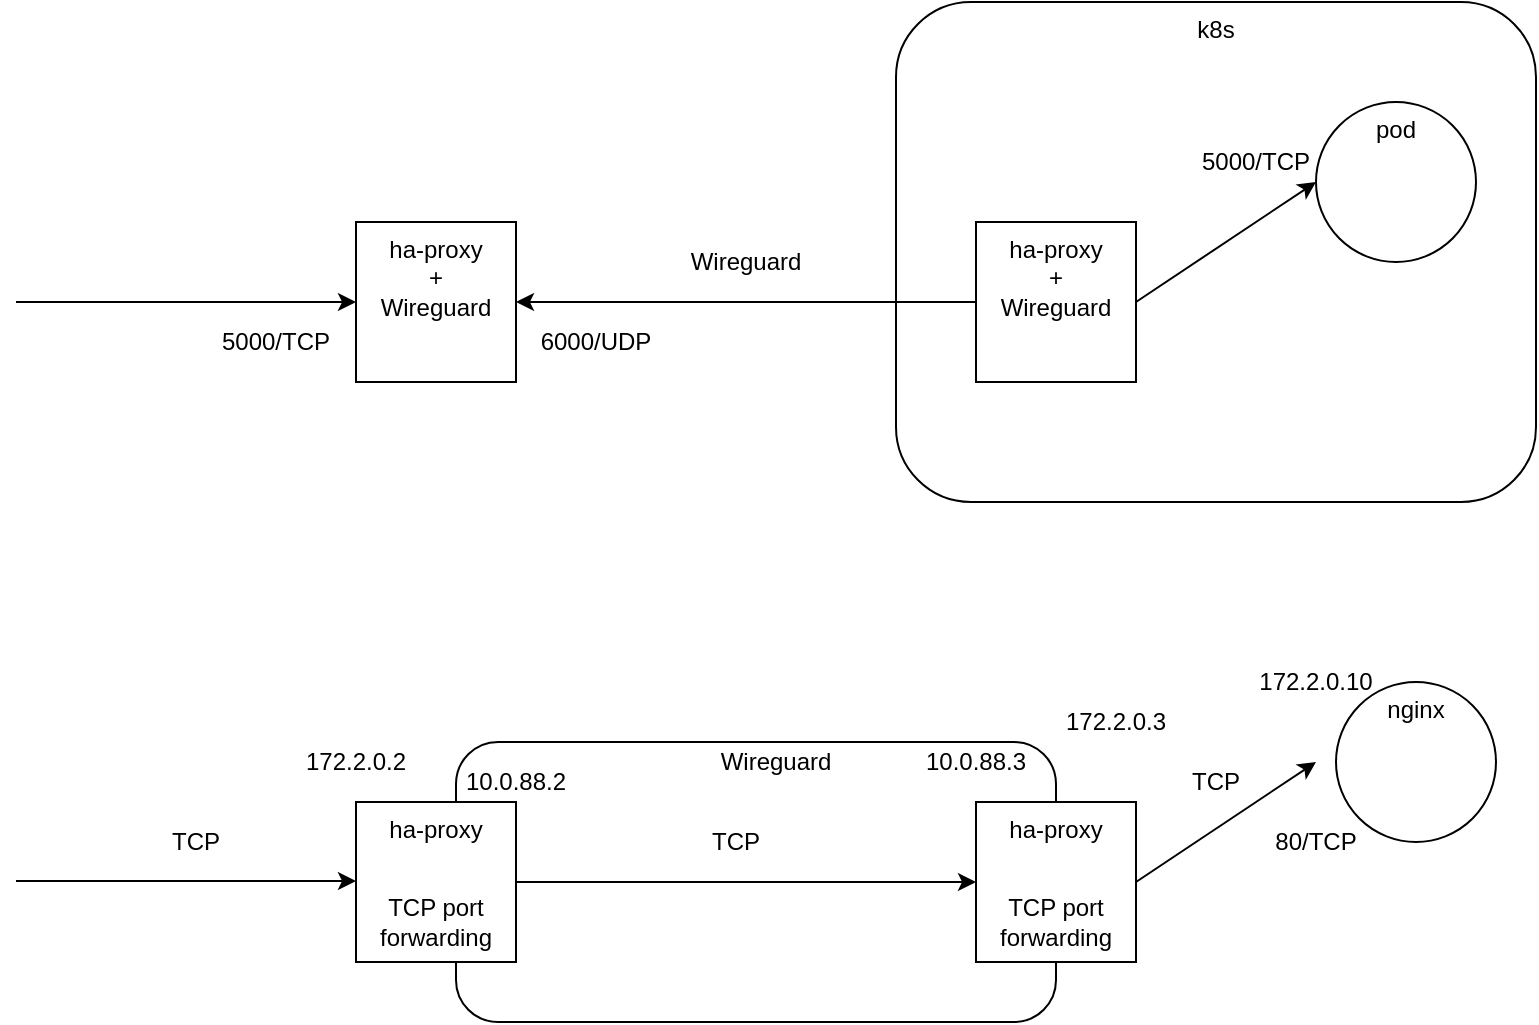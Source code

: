 <mxfile version="13.10.2" type="device"><diagram id="30j6XuBL9PhRbuURvptG" name="Page-1"><mxGraphModel dx="1102" dy="685" grid="1" gridSize="10" guides="1" tooltips="1" connect="1" arrows="1" fold="1" page="1" pageScale="1" pageWidth="850" pageHeight="1100" math="0" shadow="0"><root><mxCell id="0"/><mxCell id="1" parent="0"/><mxCell id="nm0cQ_XfjEvvR3vpmF-N-1" value="k8s" style="rounded=1;whiteSpace=wrap;html=1;verticalAlign=top;" vertex="1" parent="1"><mxGeometry x="520" y="140" width="320" height="250" as="geometry"/></mxCell><mxCell id="nm0cQ_XfjEvvR3vpmF-N-15" value="" style="rounded=1;whiteSpace=wrap;html=1;" vertex="1" parent="1"><mxGeometry x="300" y="510" width="300" height="140" as="geometry"/></mxCell><mxCell id="nm0cQ_XfjEvvR3vpmF-N-2" value="ha-proxy&lt;br&gt;+&lt;br&gt;Wireguard" style="whiteSpace=wrap;html=1;aspect=fixed;verticalAlign=top;" vertex="1" parent="1"><mxGeometry x="560" y="250" width="80" height="80" as="geometry"/></mxCell><mxCell id="nm0cQ_XfjEvvR3vpmF-N-5" value="ha-proxy&lt;br&gt;+&lt;br&gt;Wireguard" style="whiteSpace=wrap;html=1;aspect=fixed;verticalAlign=top;" vertex="1" parent="1"><mxGeometry x="250" y="250" width="80" height="80" as="geometry"/></mxCell><mxCell id="nm0cQ_XfjEvvR3vpmF-N-6" value="" style="endArrow=classic;html=1;exitX=0;exitY=0.5;exitDx=0;exitDy=0;entryX=1;entryY=0.5;entryDx=0;entryDy=0;" edge="1" parent="1" source="nm0cQ_XfjEvvR3vpmF-N-2" target="nm0cQ_XfjEvvR3vpmF-N-5"><mxGeometry width="50" height="50" relative="1" as="geometry"><mxPoint x="400" y="430" as="sourcePoint"/><mxPoint x="450" y="380" as="targetPoint"/></mxGeometry></mxCell><mxCell id="nm0cQ_XfjEvvR3vpmF-N-7" value="" style="endArrow=classic;html=1;entryX=0;entryY=0.5;entryDx=0;entryDy=0;" edge="1" parent="1" target="nm0cQ_XfjEvvR3vpmF-N-5"><mxGeometry width="50" height="50" relative="1" as="geometry"><mxPoint x="80" y="290" as="sourcePoint"/><mxPoint x="100" y="260" as="targetPoint"/></mxGeometry></mxCell><mxCell id="nm0cQ_XfjEvvR3vpmF-N-8" value="pod" style="ellipse;whiteSpace=wrap;html=1;aspect=fixed;verticalAlign=top;" vertex="1" parent="1"><mxGeometry x="730" y="190" width="80" height="80" as="geometry"/></mxCell><mxCell id="nm0cQ_XfjEvvR3vpmF-N-9" value="" style="endArrow=classic;html=1;exitX=1;exitY=0.5;exitDx=0;exitDy=0;entryX=0;entryY=0.5;entryDx=0;entryDy=0;" edge="1" parent="1" source="nm0cQ_XfjEvvR3vpmF-N-2" target="nm0cQ_XfjEvvR3vpmF-N-8"><mxGeometry width="50" height="50" relative="1" as="geometry"><mxPoint x="440" y="410" as="sourcePoint"/><mxPoint x="490" y="360" as="targetPoint"/></mxGeometry></mxCell><mxCell id="nm0cQ_XfjEvvR3vpmF-N-10" value="Wireguard" style="text;html=1;strokeColor=none;fillColor=none;align=center;verticalAlign=middle;whiteSpace=wrap;rounded=0;" vertex="1" parent="1"><mxGeometry x="425" y="260" width="40" height="20" as="geometry"/></mxCell><mxCell id="nm0cQ_XfjEvvR3vpmF-N-12" value="5000/TCP" style="text;html=1;strokeColor=none;fillColor=none;align=center;verticalAlign=middle;whiteSpace=wrap;rounded=0;" vertex="1" parent="1"><mxGeometry x="190" y="300" width="40" height="20" as="geometry"/></mxCell><mxCell id="nm0cQ_XfjEvvR3vpmF-N-13" value="6000/UDP" style="text;html=1;strokeColor=none;fillColor=none;align=center;verticalAlign=middle;whiteSpace=wrap;rounded=0;" vertex="1" parent="1"><mxGeometry x="350" y="300" width="40" height="20" as="geometry"/></mxCell><mxCell id="nm0cQ_XfjEvvR3vpmF-N-14" value="5000/TCP" style="text;html=1;strokeColor=none;fillColor=none;align=center;verticalAlign=middle;whiteSpace=wrap;rounded=0;" vertex="1" parent="1"><mxGeometry x="680" y="210" width="40" height="20" as="geometry"/></mxCell><mxCell id="nm0cQ_XfjEvvR3vpmF-N-16" value="10.0.88.2" style="text;html=1;strokeColor=none;fillColor=none;align=center;verticalAlign=middle;whiteSpace=wrap;rounded=0;" vertex="1" parent="1"><mxGeometry x="310" y="520" width="40" height="20" as="geometry"/></mxCell><mxCell id="nm0cQ_XfjEvvR3vpmF-N-17" value="10.0.88.3" style="text;html=1;strokeColor=none;fillColor=none;align=center;verticalAlign=middle;whiteSpace=wrap;rounded=0;" vertex="1" parent="1"><mxGeometry x="540" y="510" width="40" height="20" as="geometry"/></mxCell><mxCell id="nm0cQ_XfjEvvR3vpmF-N-19" value="ha-proxy" style="whiteSpace=wrap;html=1;aspect=fixed;verticalAlign=top;" vertex="1" parent="1"><mxGeometry x="560" y="540" width="80" height="80" as="geometry"/></mxCell><mxCell id="nm0cQ_XfjEvvR3vpmF-N-21" value="Wireguard" style="text;html=1;strokeColor=none;fillColor=none;align=center;verticalAlign=middle;whiteSpace=wrap;rounded=0;" vertex="1" parent="1"><mxGeometry x="440" y="510" width="40" height="20" as="geometry"/></mxCell><mxCell id="nm0cQ_XfjEvvR3vpmF-N-23" value="ha-proxy" style="whiteSpace=wrap;html=1;aspect=fixed;verticalAlign=top;" vertex="1" parent="1"><mxGeometry x="250" y="540" width="80" height="80" as="geometry"/></mxCell><mxCell id="nm0cQ_XfjEvvR3vpmF-N-27" value="" style="endArrow=classic;html=1;exitX=1;exitY=0.5;exitDx=0;exitDy=0;entryX=0;entryY=0.5;entryDx=0;entryDy=0;" edge="1" parent="1" source="nm0cQ_XfjEvvR3vpmF-N-23" target="nm0cQ_XfjEvvR3vpmF-N-19"><mxGeometry width="50" height="50" relative="1" as="geometry"><mxPoint x="510" y="360" as="sourcePoint"/><mxPoint x="560" y="310" as="targetPoint"/></mxGeometry></mxCell><mxCell id="nm0cQ_XfjEvvR3vpmF-N-28" value="TCP port forwarding" style="text;html=1;strokeColor=none;fillColor=none;align=center;verticalAlign=middle;whiteSpace=wrap;rounded=0;" vertex="1" parent="1"><mxGeometry x="270" y="590" width="40" height="20" as="geometry"/></mxCell><mxCell id="nm0cQ_XfjEvvR3vpmF-N-29" value="TCP port forwarding" style="text;html=1;strokeColor=none;fillColor=none;align=center;verticalAlign=middle;whiteSpace=wrap;rounded=0;" vertex="1" parent="1"><mxGeometry x="580" y="590" width="40" height="20" as="geometry"/></mxCell><mxCell id="nm0cQ_XfjEvvR3vpmF-N-30" value="" style="endArrow=classic;html=1;entryX=0;entryY=0.5;entryDx=0;entryDy=0;" edge="1" parent="1"><mxGeometry width="50" height="50" relative="1" as="geometry"><mxPoint x="80" y="579.5" as="sourcePoint"/><mxPoint x="250" y="579.5" as="targetPoint"/></mxGeometry></mxCell><mxCell id="nm0cQ_XfjEvvR3vpmF-N-31" value="" style="endArrow=classic;html=1;exitX=1;exitY=0.5;exitDx=0;exitDy=0;entryX=0;entryY=0.5;entryDx=0;entryDy=0;" edge="1" parent="1"><mxGeometry width="50" height="50" relative="1" as="geometry"><mxPoint x="640" y="580" as="sourcePoint"/><mxPoint x="730" y="520" as="targetPoint"/></mxGeometry></mxCell><mxCell id="nm0cQ_XfjEvvR3vpmF-N-32" value="TCP" style="text;html=1;strokeColor=none;fillColor=none;align=center;verticalAlign=middle;whiteSpace=wrap;rounded=0;" vertex="1" parent="1"><mxGeometry x="150" y="550" width="40" height="20" as="geometry"/></mxCell><mxCell id="nm0cQ_XfjEvvR3vpmF-N-33" value="TCP" style="text;html=1;strokeColor=none;fillColor=none;align=center;verticalAlign=middle;whiteSpace=wrap;rounded=0;" vertex="1" parent="1"><mxGeometry x="660" y="520" width="40" height="20" as="geometry"/></mxCell><mxCell id="nm0cQ_XfjEvvR3vpmF-N-34" value="TCP" style="text;html=1;strokeColor=none;fillColor=none;align=center;verticalAlign=middle;whiteSpace=wrap;rounded=0;" vertex="1" parent="1"><mxGeometry x="420" y="550" width="40" height="20" as="geometry"/></mxCell><mxCell id="nm0cQ_XfjEvvR3vpmF-N-35" value="172.2.0.2" style="text;html=1;strokeColor=none;fillColor=none;align=center;verticalAlign=middle;whiteSpace=wrap;rounded=0;" vertex="1" parent="1"><mxGeometry x="230" y="510" width="40" height="20" as="geometry"/></mxCell><mxCell id="nm0cQ_XfjEvvR3vpmF-N-36" value="172.2.0.3" style="text;html=1;strokeColor=none;fillColor=none;align=center;verticalAlign=middle;whiteSpace=wrap;rounded=0;" vertex="1" parent="1"><mxGeometry x="610" y="490" width="40" height="20" as="geometry"/></mxCell><mxCell id="nm0cQ_XfjEvvR3vpmF-N-37" value="172.2.0.10" style="text;html=1;strokeColor=none;fillColor=none;align=center;verticalAlign=middle;whiteSpace=wrap;rounded=0;" vertex="1" parent="1"><mxGeometry x="710" y="470" width="40" height="20" as="geometry"/></mxCell><mxCell id="nm0cQ_XfjEvvR3vpmF-N-38" value="80/TCP" style="text;html=1;strokeColor=none;fillColor=none;align=center;verticalAlign=middle;whiteSpace=wrap;rounded=0;" vertex="1" parent="1"><mxGeometry x="710" y="550" width="40" height="20" as="geometry"/></mxCell><mxCell id="nm0cQ_XfjEvvR3vpmF-N-39" value="nginx" style="ellipse;whiteSpace=wrap;html=1;aspect=fixed;verticalAlign=top;" vertex="1" parent="1"><mxGeometry x="740" y="480" width="80" height="80" as="geometry"/></mxCell></root></mxGraphModel></diagram></mxfile>